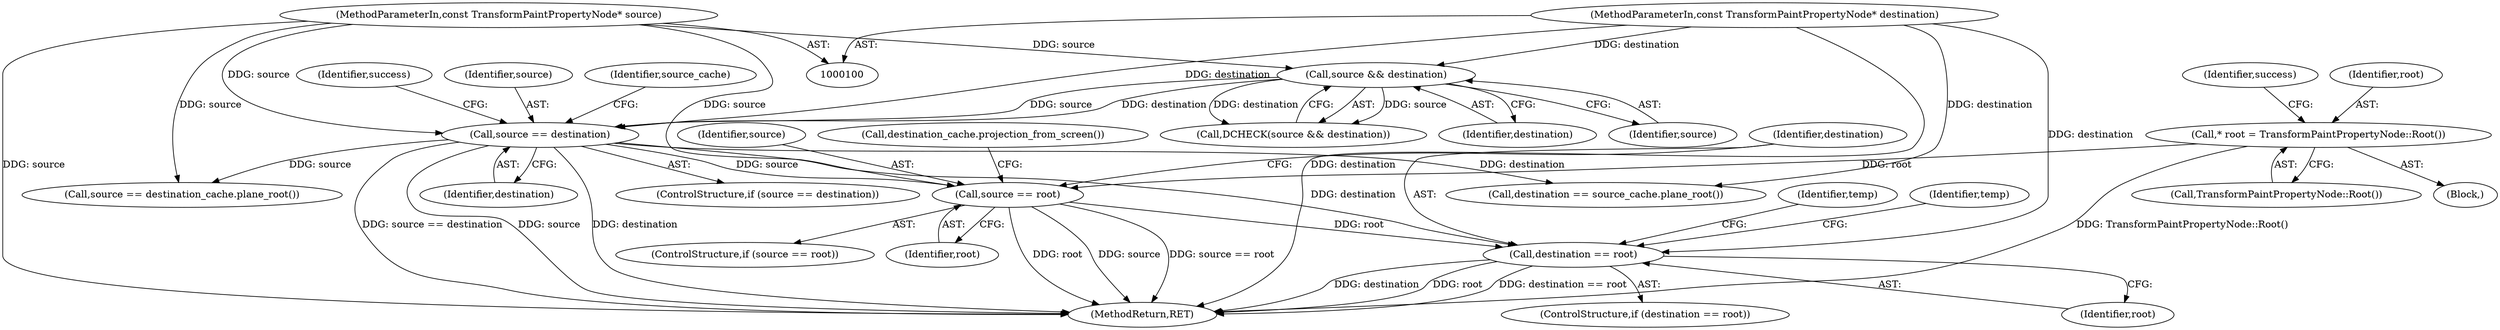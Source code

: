 digraph "1_Chrome_f911e11e7f6b5c0d6f5ee694a9871de6619889f7_45@pointer" {
"1000185" [label="(Call,destination == root)"];
"1000118" [label="(Call,source == destination)"];
"1000106" [label="(Call,source && destination)"];
"1000101" [label="(MethodParameterIn,const TransformPaintPropertyNode* source)"];
"1000102" [label="(MethodParameterIn,const TransformPaintPropertyNode* destination)"];
"1000179" [label="(Call,source == root)"];
"1000172" [label="(Call,* root = TransformPaintPropertyNode::Root())"];
"1000150" [label="(Call,destination == source_cache.plane_root())"];
"1000117" [label="(ControlStructure,if (source == destination))"];
"1000178" [label="(ControlStructure,if (source == root))"];
"1000101" [label="(MethodParameterIn,const TransformPaintPropertyNode* source)"];
"1000174" [label="(Call,TransformPaintPropertyNode::Root())"];
"1000119" [label="(Identifier,source)"];
"1000195" [label="(Identifier,temp)"];
"1000181" [label="(Identifier,root)"];
"1000105" [label="(Call,DCHECK(source && destination))"];
"1000173" [label="(Identifier,root)"];
"1000186" [label="(Identifier,destination)"];
"1000144" [label="(Call,source == destination_cache.plane_root())"];
"1000129" [label="(Identifier,source_cache)"];
"1000180" [label="(Identifier,source)"];
"1000176" [label="(Identifier,success)"];
"1000118" [label="(Call,source == destination)"];
"1000104" [label="(Block,)"];
"1000184" [label="(ControlStructure,if (destination == root))"];
"1000106" [label="(Call,source && destination)"];
"1000172" [label="(Call,* root = TransformPaintPropertyNode::Root())"];
"1000202" [label="(MethodReturn,RET)"];
"1000102" [label="(MethodParameterIn,const TransformPaintPropertyNode* destination)"];
"1000187" [label="(Identifier,root)"];
"1000185" [label="(Call,destination == root)"];
"1000107" [label="(Identifier,source)"];
"1000179" [label="(Call,source == root)"];
"1000190" [label="(Identifier,temp)"];
"1000120" [label="(Identifier,destination)"];
"1000123" [label="(Identifier,success)"];
"1000183" [label="(Call,destination_cache.projection_from_screen())"];
"1000108" [label="(Identifier,destination)"];
"1000185" -> "1000184"  [label="AST: "];
"1000185" -> "1000187"  [label="CFG: "];
"1000186" -> "1000185"  [label="AST: "];
"1000187" -> "1000185"  [label="AST: "];
"1000190" -> "1000185"  [label="CFG: "];
"1000195" -> "1000185"  [label="CFG: "];
"1000185" -> "1000202"  [label="DDG: destination == root"];
"1000185" -> "1000202"  [label="DDG: destination"];
"1000185" -> "1000202"  [label="DDG: root"];
"1000118" -> "1000185"  [label="DDG: destination"];
"1000102" -> "1000185"  [label="DDG: destination"];
"1000179" -> "1000185"  [label="DDG: root"];
"1000118" -> "1000117"  [label="AST: "];
"1000118" -> "1000120"  [label="CFG: "];
"1000119" -> "1000118"  [label="AST: "];
"1000120" -> "1000118"  [label="AST: "];
"1000123" -> "1000118"  [label="CFG: "];
"1000129" -> "1000118"  [label="CFG: "];
"1000118" -> "1000202"  [label="DDG: source == destination"];
"1000118" -> "1000202"  [label="DDG: source"];
"1000118" -> "1000202"  [label="DDG: destination"];
"1000106" -> "1000118"  [label="DDG: source"];
"1000106" -> "1000118"  [label="DDG: destination"];
"1000101" -> "1000118"  [label="DDG: source"];
"1000102" -> "1000118"  [label="DDG: destination"];
"1000118" -> "1000144"  [label="DDG: source"];
"1000118" -> "1000150"  [label="DDG: destination"];
"1000118" -> "1000179"  [label="DDG: source"];
"1000106" -> "1000105"  [label="AST: "];
"1000106" -> "1000107"  [label="CFG: "];
"1000106" -> "1000108"  [label="CFG: "];
"1000107" -> "1000106"  [label="AST: "];
"1000108" -> "1000106"  [label="AST: "];
"1000105" -> "1000106"  [label="CFG: "];
"1000106" -> "1000105"  [label="DDG: source"];
"1000106" -> "1000105"  [label="DDG: destination"];
"1000101" -> "1000106"  [label="DDG: source"];
"1000102" -> "1000106"  [label="DDG: destination"];
"1000101" -> "1000100"  [label="AST: "];
"1000101" -> "1000202"  [label="DDG: source"];
"1000101" -> "1000144"  [label="DDG: source"];
"1000101" -> "1000179"  [label="DDG: source"];
"1000102" -> "1000100"  [label="AST: "];
"1000102" -> "1000202"  [label="DDG: destination"];
"1000102" -> "1000150"  [label="DDG: destination"];
"1000179" -> "1000178"  [label="AST: "];
"1000179" -> "1000181"  [label="CFG: "];
"1000180" -> "1000179"  [label="AST: "];
"1000181" -> "1000179"  [label="AST: "];
"1000183" -> "1000179"  [label="CFG: "];
"1000186" -> "1000179"  [label="CFG: "];
"1000179" -> "1000202"  [label="DDG: source == root"];
"1000179" -> "1000202"  [label="DDG: root"];
"1000179" -> "1000202"  [label="DDG: source"];
"1000172" -> "1000179"  [label="DDG: root"];
"1000172" -> "1000104"  [label="AST: "];
"1000172" -> "1000174"  [label="CFG: "];
"1000173" -> "1000172"  [label="AST: "];
"1000174" -> "1000172"  [label="AST: "];
"1000176" -> "1000172"  [label="CFG: "];
"1000172" -> "1000202"  [label="DDG: TransformPaintPropertyNode::Root()"];
}
